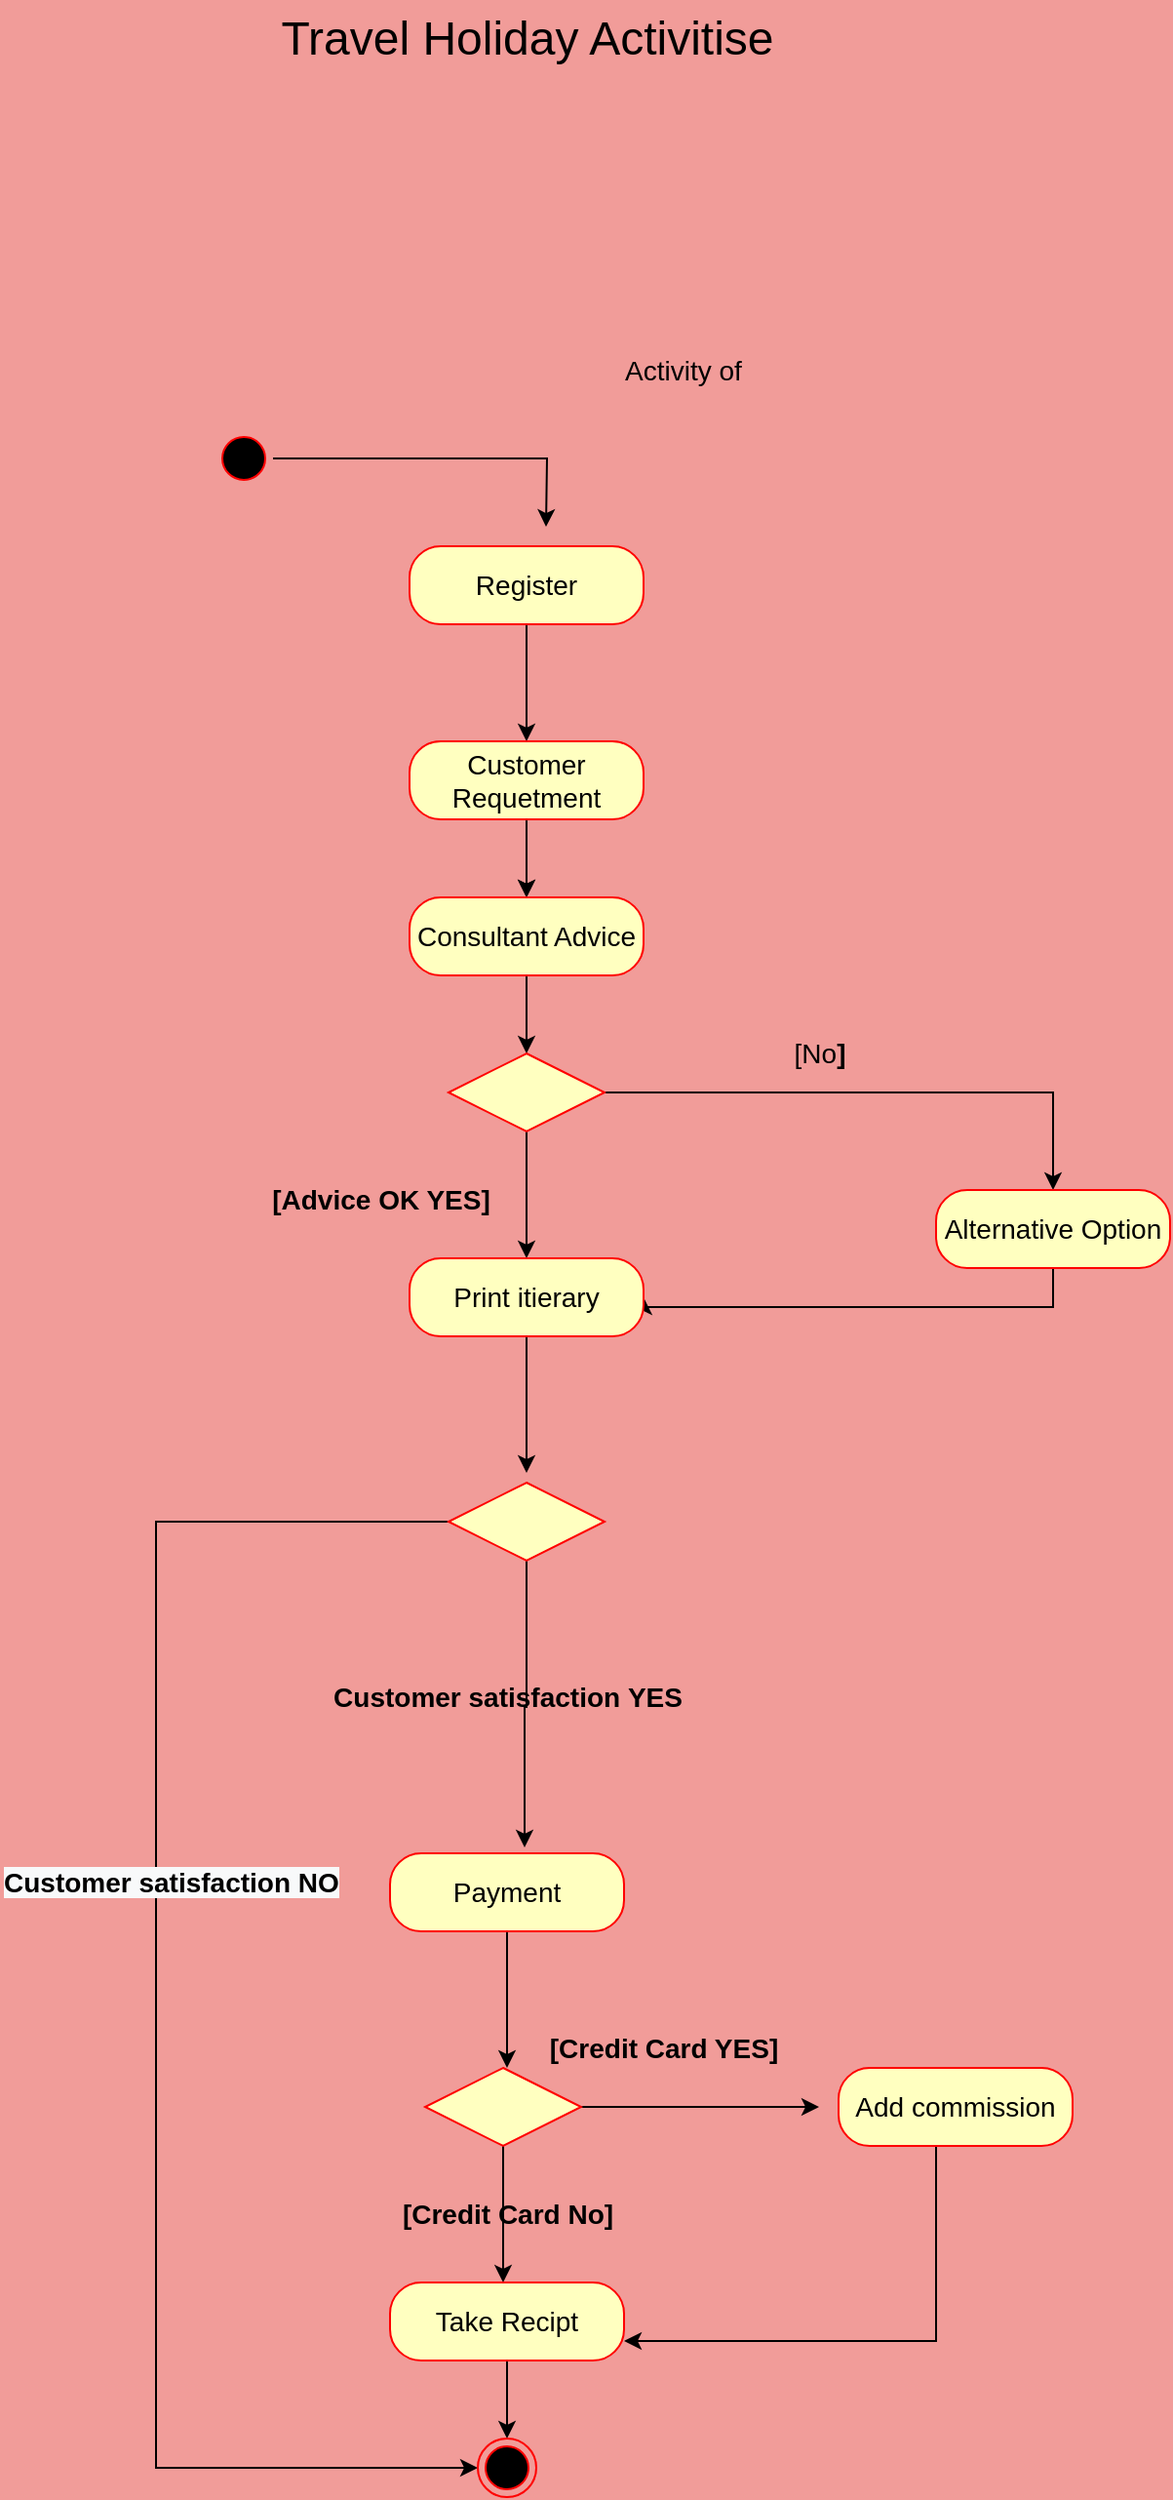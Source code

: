 <mxfile version="20.4.1" type="device"><diagram id="fTqkOirAxgICEb7VzjU3" name="Page-1"><mxGraphModel dx="1422" dy="1837" grid="1" gridSize="10" guides="1" tooltips="1" connect="1" arrows="1" fold="1" page="1" pageScale="1" pageWidth="850" pageHeight="1100" background="#F19C99" math="0" shadow="0"><root><mxCell id="0"/><mxCell id="1" parent="0"/><mxCell id="0w0IZRsJO1UFUmPVu37G-51" value="" style="edgeStyle=orthogonalEdgeStyle;rounded=0;orthogonalLoop=1;jettySize=auto;html=1;fontSize=14;" parent="1" source="0w0IZRsJO1UFUmPVu37G-1" edge="1"><mxGeometry relative="1" as="geometry"><mxPoint x="290" y="90" as="targetPoint"/></mxGeometry></mxCell><mxCell id="0w0IZRsJO1UFUmPVu37G-1" value="" style="ellipse;html=1;shape=startState;fillColor=#000000;strokeColor=#ff0000;" parent="1" vertex="1"><mxGeometry x="120" y="40" width="30" height="30" as="geometry"/></mxCell><mxCell id="0w0IZRsJO1UFUmPVu37G-52" value="" style="edgeStyle=orthogonalEdgeStyle;rounded=0;orthogonalLoop=1;jettySize=auto;html=1;fontSize=14;" parent="1" source="0w0IZRsJO1UFUmPVu37G-3" target="0w0IZRsJO1UFUmPVu37G-5" edge="1"><mxGeometry relative="1" as="geometry"/></mxCell><mxCell id="0w0IZRsJO1UFUmPVu37G-3" value="&lt;font style=&quot;font-size: 14px;&quot;&gt;Register&lt;/font&gt;" style="rounded=1;whiteSpace=wrap;html=1;arcSize=40;fontColor=#000000;fillColor=#ffffc0;strokeColor=#ff0000;" parent="1" vertex="1"><mxGeometry x="220" y="100" width="120" height="40" as="geometry"/></mxCell><mxCell id="0w0IZRsJO1UFUmPVu37G-7" value="" style="edgeStyle=orthogonalEdgeStyle;rounded=0;orthogonalLoop=1;jettySize=auto;html=1;fontSize=14;" parent="1" source="0w0IZRsJO1UFUmPVu37G-5" target="0w0IZRsJO1UFUmPVu37G-6" edge="1"><mxGeometry relative="1" as="geometry"/></mxCell><mxCell id="0w0IZRsJO1UFUmPVu37G-24" value="" style="edgeStyle=orthogonalEdgeStyle;rounded=0;orthogonalLoop=1;jettySize=auto;html=1;fontSize=14;" parent="1" source="0w0IZRsJO1UFUmPVu37G-5" target="0w0IZRsJO1UFUmPVu37G-6" edge="1"><mxGeometry relative="1" as="geometry"/></mxCell><mxCell id="0w0IZRsJO1UFUmPVu37G-5" value="&lt;font style=&quot;font-size: 14px;&quot;&gt;Customer Requetment&lt;/font&gt;" style="rounded=1;whiteSpace=wrap;html=1;arcSize=40;fontColor=#000000;fillColor=#ffffc0;strokeColor=#ff0000;" parent="1" vertex="1"><mxGeometry x="220" y="200" width="120" height="40" as="geometry"/></mxCell><mxCell id="0w0IZRsJO1UFUmPVu37G-9" value="" style="edgeStyle=orthogonalEdgeStyle;rounded=0;orthogonalLoop=1;jettySize=auto;html=1;fontSize=14;" parent="1" source="0w0IZRsJO1UFUmPVu37G-6" edge="1"><mxGeometry relative="1" as="geometry"><mxPoint x="280" y="360" as="targetPoint"/></mxGeometry></mxCell><mxCell id="0w0IZRsJO1UFUmPVu37G-6" value="&lt;font style=&quot;font-size: 14px;&quot;&gt;Consultant Advice&lt;/font&gt;" style="rounded=1;whiteSpace=wrap;html=1;arcSize=40;fontColor=#000000;fillColor=#ffffc0;strokeColor=#ff0000;" parent="1" vertex="1"><mxGeometry x="220" y="280" width="120" height="40" as="geometry"/></mxCell><mxCell id="0w0IZRsJO1UFUmPVu37G-47" value="" style="edgeStyle=orthogonalEdgeStyle;rounded=0;orthogonalLoop=1;jettySize=auto;html=1;fontSize=14;" parent="1" source="0w0IZRsJO1UFUmPVu37G-13" target="0w0IZRsJO1UFUmPVu37G-18" edge="1"><mxGeometry relative="1" as="geometry"/></mxCell><mxCell id="0w0IZRsJO1UFUmPVu37G-49" value="" style="edgeStyle=orthogonalEdgeStyle;rounded=0;orthogonalLoop=1;jettySize=auto;html=1;fontSize=14;entryX=0.5;entryY=0;entryDx=0;entryDy=0;" parent="1" source="0w0IZRsJO1UFUmPVu37G-13" target="0w0IZRsJO1UFUmPVu37G-16" edge="1"><mxGeometry relative="1" as="geometry"><mxPoint x="400" y="380" as="targetPoint"/></mxGeometry></mxCell><mxCell id="0w0IZRsJO1UFUmPVu37G-13" value="" style="rhombus;whiteSpace=wrap;html=1;fillColor=#ffffc0;strokeColor=#ff0000;labelBackgroundColor=#F19C99;fontSize=14;" parent="1" vertex="1"><mxGeometry x="240" y="360" width="80" height="40" as="geometry"/></mxCell><mxCell id="0w0IZRsJO1UFUmPVu37G-23" value="" style="edgeStyle=orthogonalEdgeStyle;rounded=0;orthogonalLoop=1;jettySize=auto;html=1;fontSize=14;entryX=1;entryY=0.5;entryDx=0;entryDy=0;" parent="1" source="0w0IZRsJO1UFUmPVu37G-16" target="0w0IZRsJO1UFUmPVu37G-18" edge="1"><mxGeometry relative="1" as="geometry"><mxPoint x="360" y="490" as="targetPoint"/><Array as="points"><mxPoint x="550" y="490"/><mxPoint x="340" y="490"/></Array></mxGeometry></mxCell><mxCell id="0w0IZRsJO1UFUmPVu37G-16" value="&lt;font style=&quot;font-size: 14px;&quot;&gt;Alternative Option&lt;/font&gt;" style="rounded=1;whiteSpace=wrap;html=1;arcSize=40;fontColor=#000000;fillColor=#ffffc0;strokeColor=#ff0000;" parent="1" vertex="1"><mxGeometry x="490" y="430" width="120" height="40" as="geometry"/></mxCell><mxCell id="0w0IZRsJO1UFUmPVu37G-17" value="&lt;b&gt;[Advice OK YES]&lt;/b&gt;" style="text;html=1;align=center;verticalAlign=middle;resizable=0;points=[];autosize=1;strokeColor=none;fillColor=none;fontSize=14;" parent="1" vertex="1"><mxGeometry x="135" y="420" width="140" height="30" as="geometry"/></mxCell><mxCell id="0w0IZRsJO1UFUmPVu37G-27" value="" style="edgeStyle=orthogonalEdgeStyle;rounded=0;orthogonalLoop=1;jettySize=auto;html=1;fontSize=14;" parent="1" source="0w0IZRsJO1UFUmPVu37G-18" edge="1"><mxGeometry relative="1" as="geometry"><mxPoint x="280" y="575" as="targetPoint"/></mxGeometry></mxCell><mxCell id="0w0IZRsJO1UFUmPVu37G-18" value="&lt;font style=&quot;font-size: 14px;&quot;&gt;Print itierary&lt;/font&gt;" style="rounded=1;whiteSpace=wrap;html=1;arcSize=40;fontColor=#000000;fillColor=#ffffc0;strokeColor=#ff0000;" parent="1" vertex="1"><mxGeometry x="220" y="465" width="120" height="40" as="geometry"/></mxCell><mxCell id="0w0IZRsJO1UFUmPVu37G-32" value="" style="edgeStyle=orthogonalEdgeStyle;rounded=0;orthogonalLoop=1;jettySize=auto;html=1;fontSize=14;entryX=0;entryY=0.5;entryDx=0;entryDy=0;" parent="1" source="0w0IZRsJO1UFUmPVu37G-28" target="0w0IZRsJO1UFUmPVu37G-57" edge="1"><mxGeometry relative="1" as="geometry"><mxPoint x="160" y="600" as="targetPoint"/><Array as="points"><mxPoint x="90" y="600"/><mxPoint x="90" y="1085"/></Array></mxGeometry></mxCell><mxCell id="0w0IZRsJO1UFUmPVu37G-34" value="" style="edgeStyle=orthogonalEdgeStyle;rounded=0;orthogonalLoop=1;jettySize=auto;html=1;fontSize=14;entryX=0.575;entryY=-0.075;entryDx=0;entryDy=0;entryPerimeter=0;" parent="1" source="0w0IZRsJO1UFUmPVu37G-28" target="0w0IZRsJO1UFUmPVu37G-36" edge="1"><mxGeometry relative="1" as="geometry"><mxPoint x="280" y="690" as="targetPoint"/></mxGeometry></mxCell><mxCell id="0w0IZRsJO1UFUmPVu37G-28" value="" style="rhombus;whiteSpace=wrap;html=1;fillColor=#ffffc0;strokeColor=#ff0000;labelBackgroundColor=#F19C99;fontSize=14;" parent="1" vertex="1"><mxGeometry x="240" y="580" width="80" height="40" as="geometry"/></mxCell><mxCell id="0w0IZRsJO1UFUmPVu37G-35" value="&lt;b&gt;Customer satisfaction&amp;nbsp;YES&lt;/b&gt;" style="text;html=1;align=center;verticalAlign=middle;resizable=0;points=[];autosize=1;strokeColor=none;fillColor=none;fontSize=14;" parent="1" vertex="1"><mxGeometry x="170" y="675" width="200" height="30" as="geometry"/></mxCell><mxCell id="0w0IZRsJO1UFUmPVu37G-38" value="" style="edgeStyle=orthogonalEdgeStyle;rounded=0;orthogonalLoop=1;jettySize=auto;html=1;fontSize=14;" parent="1" source="0w0IZRsJO1UFUmPVu37G-36" edge="1"><mxGeometry relative="1" as="geometry"><mxPoint x="270" y="880" as="targetPoint"/></mxGeometry></mxCell><mxCell id="0w0IZRsJO1UFUmPVu37G-36" value="&lt;font style=&quot;font-size: 14px;&quot;&gt;Payment&lt;/font&gt;" style="rounded=1;whiteSpace=wrap;html=1;arcSize=40;fontColor=#000000;fillColor=#ffffc0;strokeColor=#ff0000;" parent="1" vertex="1"><mxGeometry x="210" y="770" width="120" height="40" as="geometry"/></mxCell><mxCell id="0w0IZRsJO1UFUmPVu37G-41" value="" style="edgeStyle=orthogonalEdgeStyle;rounded=0;orthogonalLoop=1;jettySize=auto;html=1;fontSize=14;" parent="1" source="0w0IZRsJO1UFUmPVu37G-39" edge="1"><mxGeometry relative="1" as="geometry"><mxPoint x="430" y="900" as="targetPoint"/></mxGeometry></mxCell><mxCell id="0w0IZRsJO1UFUmPVu37G-46" value="" style="edgeStyle=orthogonalEdgeStyle;rounded=0;orthogonalLoop=1;jettySize=auto;html=1;fontSize=14;" parent="1" source="0w0IZRsJO1UFUmPVu37G-39" edge="1"><mxGeometry relative="1" as="geometry"><mxPoint x="268" y="990" as="targetPoint"/></mxGeometry></mxCell><mxCell id="0w0IZRsJO1UFUmPVu37G-39" value="" style="rhombus;whiteSpace=wrap;html=1;fillColor=#ffffc0;strokeColor=#ff0000;labelBackgroundColor=#F19C99;fontSize=14;" parent="1" vertex="1"><mxGeometry x="228" y="880" width="80" height="40" as="geometry"/></mxCell><mxCell id="0w0IZRsJO1UFUmPVu37G-56" value="" style="edgeStyle=orthogonalEdgeStyle;rounded=0;orthogonalLoop=1;jettySize=auto;html=1;fontSize=14;entryX=1;entryY=0.75;entryDx=0;entryDy=0;" parent="1" source="0w0IZRsJO1UFUmPVu37G-42" target="0w0IZRsJO1UFUmPVu37G-54" edge="1"><mxGeometry relative="1" as="geometry"><mxPoint x="500" y="990" as="targetPoint"/><Array as="points"><mxPoint x="490" y="1020"/></Array></mxGeometry></mxCell><mxCell id="0w0IZRsJO1UFUmPVu37G-42" value="&lt;font style=&quot;font-size: 14px;&quot;&gt;Add commission&lt;/font&gt;" style="rounded=1;whiteSpace=wrap;html=1;arcSize=40;fontColor=#000000;fillColor=#ffffc0;strokeColor=#ff0000;" parent="1" vertex="1"><mxGeometry x="440" y="880" width="120" height="40" as="geometry"/></mxCell><mxCell id="0w0IZRsJO1UFUmPVu37G-44" value="&lt;b&gt;[Credit Card YES]&lt;/b&gt;" style="text;html=1;align=center;verticalAlign=middle;resizable=0;points=[];autosize=1;strokeColor=none;fillColor=none;fontSize=14;" parent="1" vertex="1"><mxGeometry x="280" y="855" width="140" height="30" as="geometry"/></mxCell><mxCell id="0w0IZRsJO1UFUmPVu37G-53" value="&lt;b&gt;[Credit Card No]&lt;/b&gt;" style="text;html=1;align=center;verticalAlign=middle;resizable=0;points=[];autosize=1;strokeColor=none;fillColor=none;fontSize=14;" parent="1" vertex="1"><mxGeometry x="205" y="940" width="130" height="30" as="geometry"/></mxCell><mxCell id="0w0IZRsJO1UFUmPVu37G-58" value="" style="edgeStyle=orthogonalEdgeStyle;rounded=0;orthogonalLoop=1;jettySize=auto;html=1;fontSize=14;" parent="1" source="0w0IZRsJO1UFUmPVu37G-54" target="0w0IZRsJO1UFUmPVu37G-57" edge="1"><mxGeometry relative="1" as="geometry"/></mxCell><mxCell id="0w0IZRsJO1UFUmPVu37G-54" value="&lt;font style=&quot;font-size: 14px;&quot;&gt;Take Recipt&lt;/font&gt;" style="rounded=1;whiteSpace=wrap;html=1;arcSize=40;fontColor=#000000;fillColor=#ffffc0;strokeColor=#ff0000;" parent="1" vertex="1"><mxGeometry x="210" y="990" width="120" height="40" as="geometry"/></mxCell><mxCell id="0w0IZRsJO1UFUmPVu37G-57" value="" style="ellipse;html=1;shape=endState;fillColor=#000000;strokeColor=#ff0000;labelBackgroundColor=#F19C99;fontSize=14;" parent="1" vertex="1"><mxGeometry x="255" y="1070" width="30" height="30" as="geometry"/></mxCell><mxCell id="0w0IZRsJO1UFUmPVu37G-59" value="&lt;b style=&quot;color: rgb(0, 0, 0); font-family: Helvetica; font-size: 14px; font-style: normal; font-variant-ligatures: normal; font-variant-caps: normal; letter-spacing: normal; orphans: 2; text-align: center; text-indent: 0px; text-transform: none; widows: 2; word-spacing: 0px; -webkit-text-stroke-width: 0px; background-color: rgb(248, 249, 250); text-decoration-thickness: initial; text-decoration-style: initial; text-decoration-color: initial;&quot;&gt;Customer satisfaction&amp;nbsp;NO&lt;/b&gt;" style="text;whiteSpace=wrap;html=1;fontSize=14;" parent="1" vertex="1"><mxGeometry x="10" y="770" width="210" height="40" as="geometry"/></mxCell><mxCell id="0w0IZRsJO1UFUmPVu37G-60" value="[No&lt;b&gt;]&lt;/b&gt;" style="text;html=1;align=center;verticalAlign=middle;resizable=0;points=[];autosize=1;strokeColor=none;fillColor=none;fontSize=14;" parent="1" vertex="1"><mxGeometry x="405" y="345" width="50" height="30" as="geometry"/></mxCell><mxCell id="0w0IZRsJO1UFUmPVu37G-61" value="Activity of" style="text;html=1;align=center;verticalAlign=middle;resizable=0;points=[];autosize=1;strokeColor=none;fillColor=none;fontSize=14;" parent="1" vertex="1"><mxGeometry x="320" y="-5" width="80" height="30" as="geometry"/></mxCell><mxCell id="lZdIMbshC5Nf1MSqSIXR-1" value="&lt;font style=&quot;font-size: 24px;&quot;&gt;Travel Holiday Activitise&lt;/font&gt;" style="text;html=1;align=center;verticalAlign=middle;resizable=0;points=[];autosize=1;strokeColor=none;fillColor=none;" vertex="1" parent="1"><mxGeometry x="140" y="-180" width="280" height="40" as="geometry"/></mxCell></root></mxGraphModel></diagram></mxfile>